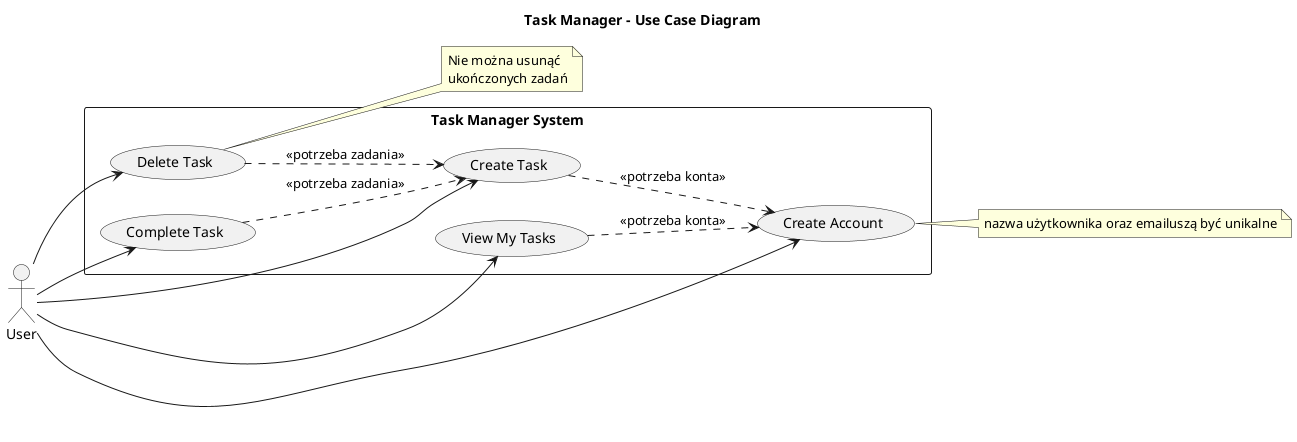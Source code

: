 @startuml
title Task Manager - Use Case Diagram

left to right direction

actor "User" as user

rectangle "Task Manager System" {
    usecase "Create Account" as UC1
    usecase "Create Task" as UC2
    usecase "View My Tasks" as UC3
    usecase "Complete Task" as UC4
    usecase "Delete Task" as UC5
}

user --> UC1
user --> UC2
user --> UC3
user --> UC4
user --> UC5

UC2 ..> UC1 : <<potrzeba konta>>
UC3 ..> UC1 : <<potrzeba konta>>
UC4 ..> UC2 : <<potrzeba zadania>>
UC5 ..> UC2 : <<potrzeba zadania>>

note right of UC1 : nazwa użytkownika oraz email\muszą być unikalne

note right of UC5 : Nie można usunąć\nukończonych zadań

@enduml